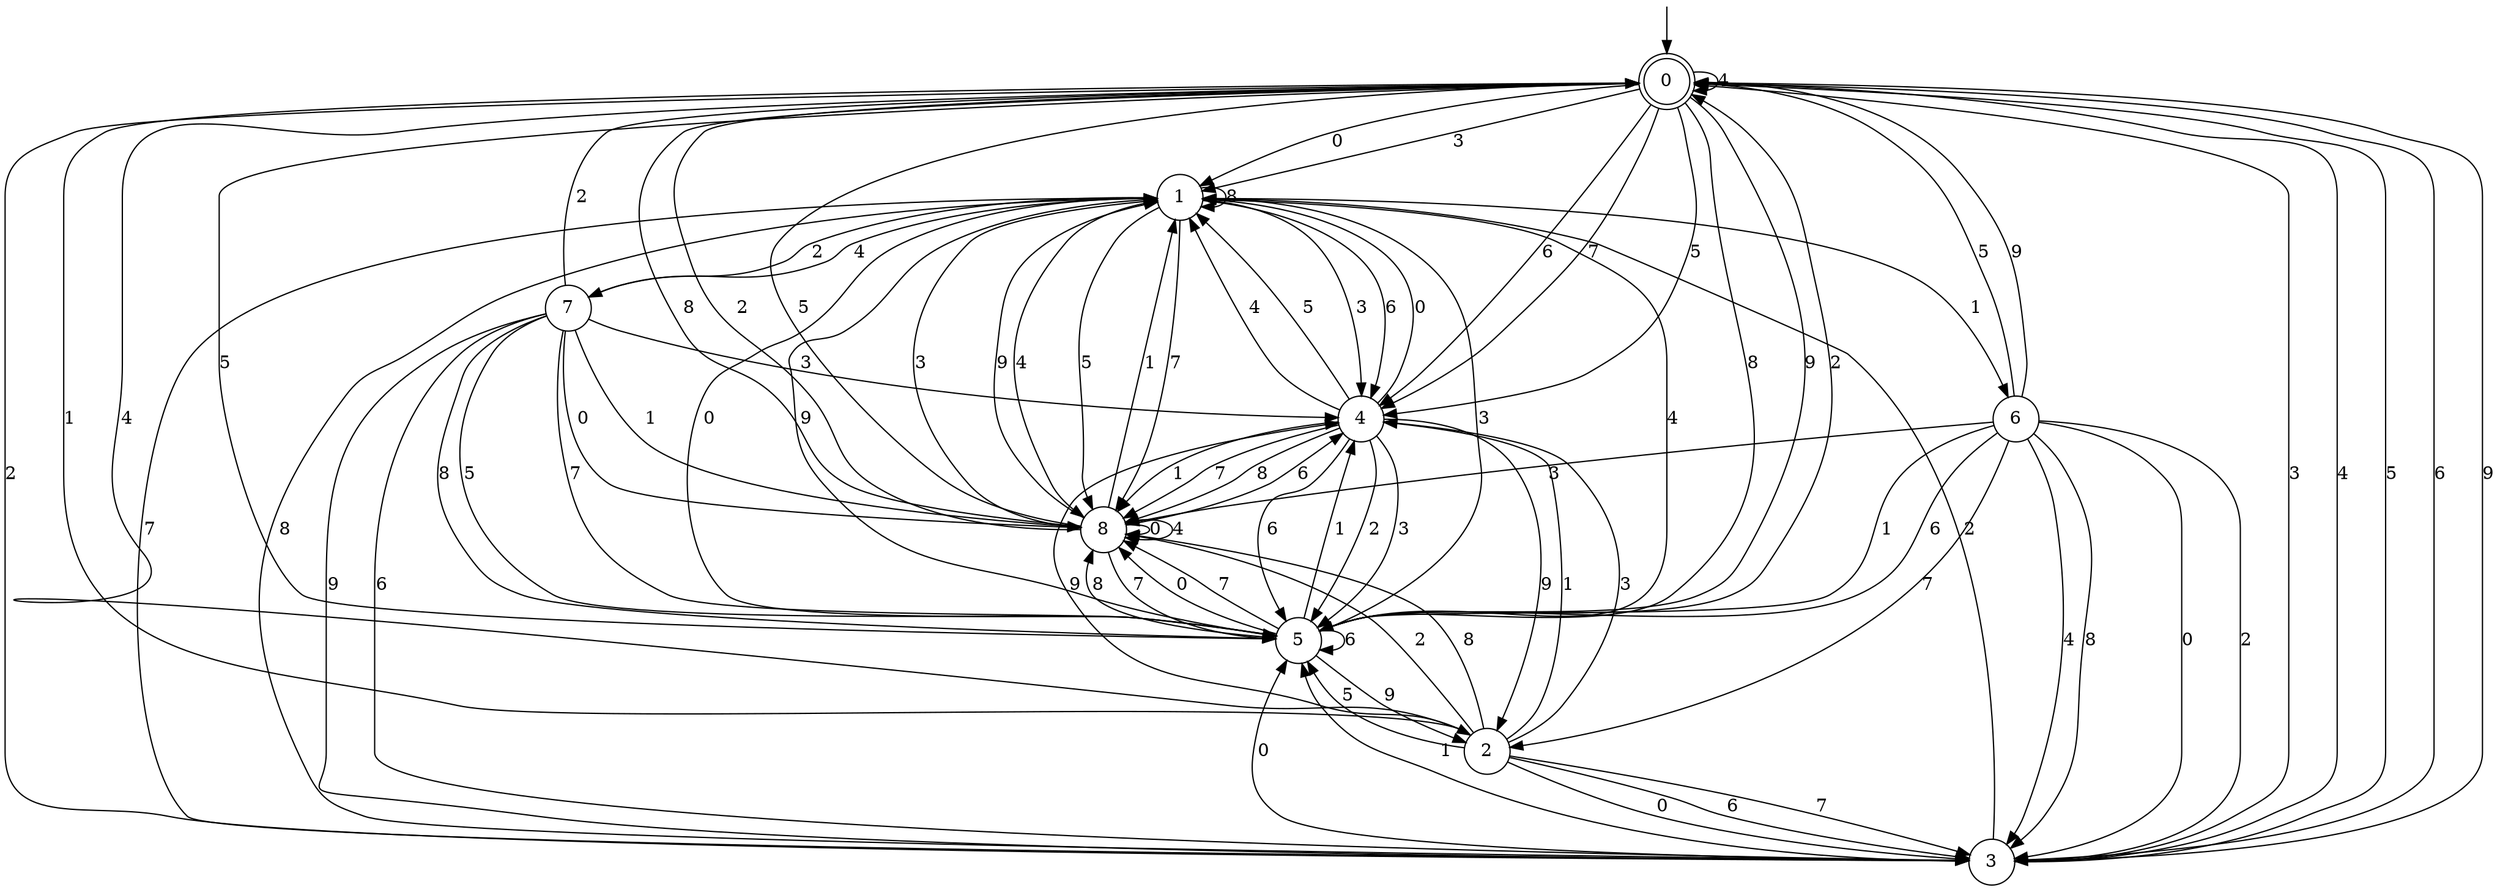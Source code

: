 digraph g {

	s0 [shape="doublecircle" label="0"];
	s1 [shape="circle" label="1"];
	s2 [shape="circle" label="2"];
	s3 [shape="circle" label="3"];
	s4 [shape="circle" label="4"];
	s5 [shape="circle" label="5"];
	s6 [shape="circle" label="6"];
	s7 [shape="circle" label="7"];
	s8 [shape="circle" label="8"];
	s0 -> s1 [label="0"];
	s0 -> s2 [label="1"];
	s0 -> s3 [label="2"];
	s0 -> s1 [label="3"];
	s0 -> s0 [label="4"];
	s0 -> s4 [label="5"];
	s0 -> s4 [label="6"];
	s0 -> s4 [label="7"];
	s0 -> s5 [label="8"];
	s0 -> s5 [label="9"];
	s1 -> s5 [label="0"];
	s1 -> s6 [label="1"];
	s1 -> s7 [label="2"];
	s1 -> s4 [label="3"];
	s1 -> s8 [label="4"];
	s1 -> s8 [label="5"];
	s1 -> s4 [label="6"];
	s1 -> s8 [label="7"];
	s1 -> s1 [label="8"];
	s1 -> s5 [label="9"];
	s2 -> s3 [label="0"];
	s2 -> s4 [label="1"];
	s2 -> s8 [label="2"];
	s2 -> s4 [label="3"];
	s2 -> s0 [label="4"];
	s2 -> s5 [label="5"];
	s2 -> s3 [label="6"];
	s2 -> s3 [label="7"];
	s2 -> s8 [label="8"];
	s2 -> s4 [label="9"];
	s3 -> s5 [label="0"];
	s3 -> s5 [label="1"];
	s3 -> s1 [label="2"];
	s3 -> s0 [label="3"];
	s3 -> s0 [label="4"];
	s3 -> s0 [label="5"];
	s3 -> s0 [label="6"];
	s3 -> s1 [label="7"];
	s3 -> s1 [label="8"];
	s3 -> s0 [label="9"];
	s4 -> s1 [label="0"];
	s4 -> s8 [label="1"];
	s4 -> s5 [label="2"];
	s4 -> s5 [label="3"];
	s4 -> s1 [label="4"];
	s4 -> s1 [label="5"];
	s4 -> s5 [label="6"];
	s4 -> s8 [label="7"];
	s4 -> s8 [label="8"];
	s4 -> s2 [label="9"];
	s5 -> s8 [label="0"];
	s5 -> s4 [label="1"];
	s5 -> s0 [label="2"];
	s5 -> s1 [label="3"];
	s5 -> s1 [label="4"];
	s5 -> s0 [label="5"];
	s5 -> s5 [label="6"];
	s5 -> s8 [label="7"];
	s5 -> s8 [label="8"];
	s5 -> s2 [label="9"];
	s6 -> s3 [label="0"];
	s6 -> s5 [label="1"];
	s6 -> s3 [label="2"];
	s6 -> s8 [label="3"];
	s6 -> s3 [label="4"];
	s6 -> s0 [label="5"];
	s6 -> s5 [label="6"];
	s6 -> s2 [label="7"];
	s6 -> s3 [label="8"];
	s6 -> s0 [label="9"];
	s7 -> s8 [label="0"];
	s7 -> s8 [label="1"];
	s7 -> s0 [label="2"];
	s7 -> s4 [label="3"];
	s7 -> s1 [label="4"];
	s7 -> s5 [label="5"];
	s7 -> s3 [label="6"];
	s7 -> s5 [label="7"];
	s7 -> s5 [label="8"];
	s7 -> s3 [label="9"];
	s8 -> s8 [label="0"];
	s8 -> s1 [label="1"];
	s8 -> s0 [label="2"];
	s8 -> s1 [label="3"];
	s8 -> s8 [label="4"];
	s8 -> s0 [label="5"];
	s8 -> s4 [label="6"];
	s8 -> s5 [label="7"];
	s8 -> s0 [label="8"];
	s8 -> s1 [label="9"];

__start0 [label="" shape="none" width="0" height="0"];
__start0 -> s0;

}
